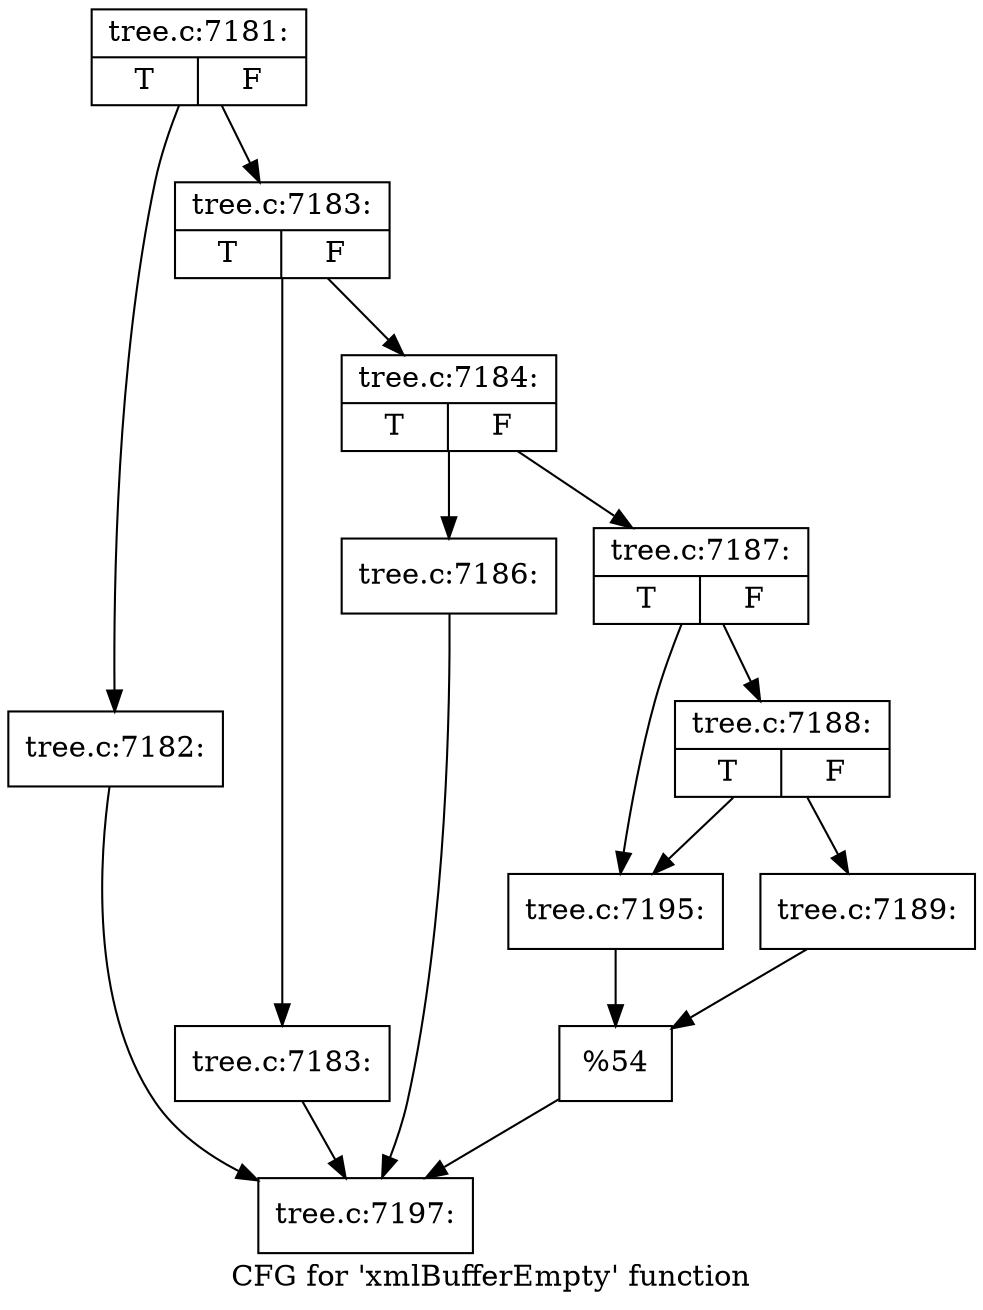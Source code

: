 digraph "CFG for 'xmlBufferEmpty' function" {
	label="CFG for 'xmlBufferEmpty' function";

	Node0x4677860 [shape=record,label="{tree.c:7181:|{<s0>T|<s1>F}}"];
	Node0x4677860 -> Node0x4677360;
	Node0x4677860 -> Node0x46773b0;
	Node0x4677360 [shape=record,label="{tree.c:7182:}"];
	Node0x4677360 -> Node0x467a470;
	Node0x46773b0 [shape=record,label="{tree.c:7183:|{<s0>T|<s1>F}}"];
	Node0x46773b0 -> Node0x4679380;
	Node0x46773b0 -> Node0x46793d0;
	Node0x4679380 [shape=record,label="{tree.c:7183:}"];
	Node0x4679380 -> Node0x467a470;
	Node0x46793d0 [shape=record,label="{tree.c:7184:|{<s0>T|<s1>F}}"];
	Node0x46793d0 -> Node0x467a420;
	Node0x46793d0 -> Node0x467a4c0;
	Node0x467a420 [shape=record,label="{tree.c:7186:}"];
	Node0x467a420 -> Node0x467a470;
	Node0x467a4c0 [shape=record,label="{tree.c:7187:|{<s0>T|<s1>F}}"];
	Node0x467a4c0 -> Node0x467ad70;
	Node0x467a4c0 -> Node0x467ad20;
	Node0x467ad70 [shape=record,label="{tree.c:7188:|{<s0>T|<s1>F}}"];
	Node0x467ad70 -> Node0x467ac80;
	Node0x467ad70 -> Node0x467ad20;
	Node0x467ac80 [shape=record,label="{tree.c:7189:}"];
	Node0x467ac80 -> Node0x467acd0;
	Node0x467ad20 [shape=record,label="{tree.c:7195:}"];
	Node0x467ad20 -> Node0x467acd0;
	Node0x467acd0 [shape=record,label="{%54}"];
	Node0x467acd0 -> Node0x467a470;
	Node0x467a470 [shape=record,label="{tree.c:7197:}"];
}
